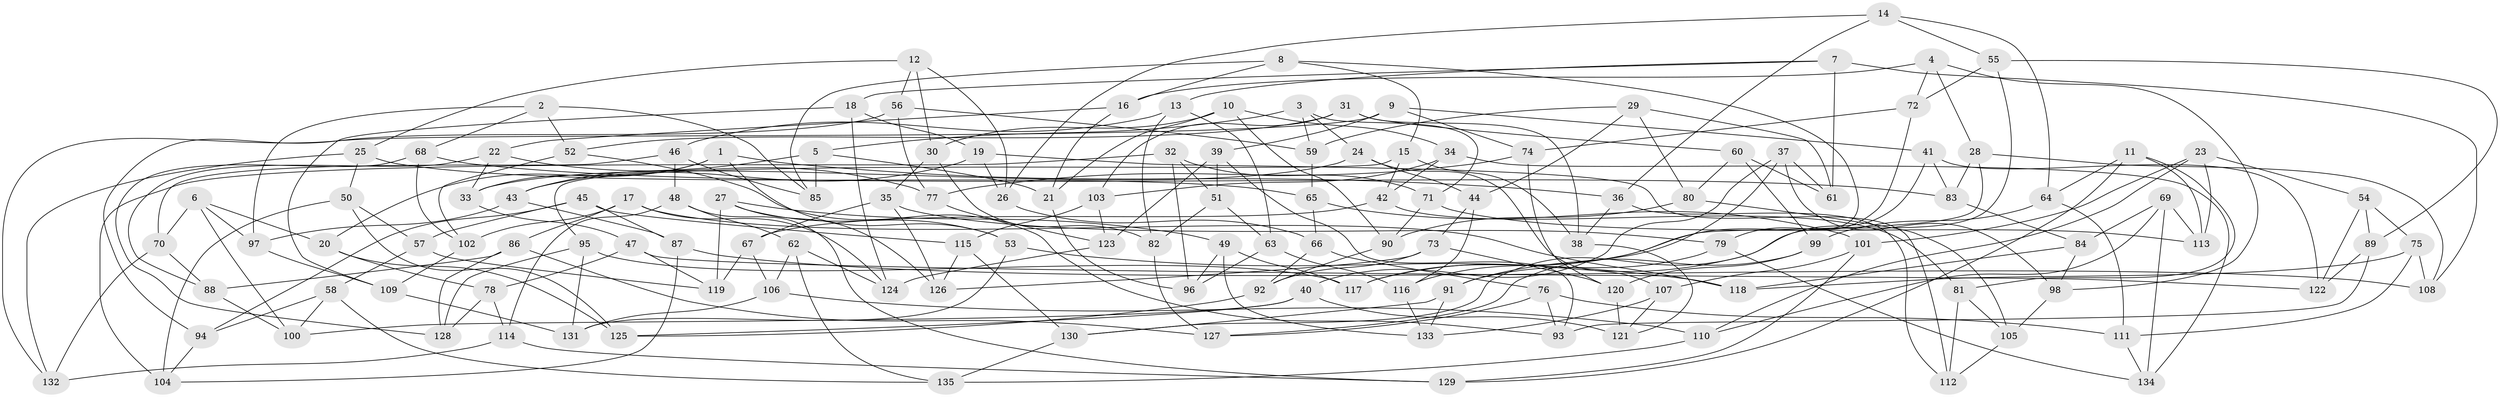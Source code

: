 // Generated by graph-tools (version 1.1) at 2025/02/03/09/25 03:02:53]
// undirected, 135 vertices, 270 edges
graph export_dot {
graph [start="1"]
  node [color=gray90,style=filled];
  1;
  2;
  3;
  4;
  5;
  6;
  7;
  8;
  9;
  10;
  11;
  12;
  13;
  14;
  15;
  16;
  17;
  18;
  19;
  20;
  21;
  22;
  23;
  24;
  25;
  26;
  27;
  28;
  29;
  30;
  31;
  32;
  33;
  34;
  35;
  36;
  37;
  38;
  39;
  40;
  41;
  42;
  43;
  44;
  45;
  46;
  47;
  48;
  49;
  50;
  51;
  52;
  53;
  54;
  55;
  56;
  57;
  58;
  59;
  60;
  61;
  62;
  63;
  64;
  65;
  66;
  67;
  68;
  69;
  70;
  71;
  72;
  73;
  74;
  75;
  76;
  77;
  78;
  79;
  80;
  81;
  82;
  83;
  84;
  85;
  86;
  87;
  88;
  89;
  90;
  91;
  92;
  93;
  94;
  95;
  96;
  97;
  98;
  99;
  100;
  101;
  102;
  103;
  104;
  105;
  106;
  107;
  108;
  109;
  110;
  111;
  112;
  113;
  114;
  115;
  116;
  117;
  118;
  119;
  120;
  121;
  122;
  123;
  124;
  125;
  126;
  127;
  128;
  129;
  130;
  131;
  132;
  133;
  134;
  135;
  1 -- 33;
  1 -- 20;
  1 -- 53;
  1 -- 36;
  2 -- 97;
  2 -- 52;
  2 -- 68;
  2 -- 85;
  3 -- 24;
  3 -- 59;
  3 -- 71;
  3 -- 5;
  4 -- 98;
  4 -- 16;
  4 -- 72;
  4 -- 28;
  5 -- 43;
  5 -- 85;
  5 -- 21;
  6 -- 100;
  6 -- 20;
  6 -- 70;
  6 -- 97;
  7 -- 13;
  7 -- 61;
  7 -- 18;
  7 -- 108;
  8 -- 85;
  8 -- 116;
  8 -- 16;
  8 -- 15;
  9 -- 41;
  9 -- 132;
  9 -- 74;
  9 -- 39;
  10 -- 90;
  10 -- 30;
  10 -- 21;
  10 -- 34;
  11 -- 81;
  11 -- 64;
  11 -- 129;
  11 -- 113;
  12 -- 56;
  12 -- 26;
  12 -- 25;
  12 -- 30;
  13 -- 82;
  13 -- 46;
  13 -- 63;
  14 -- 55;
  14 -- 36;
  14 -- 26;
  14 -- 64;
  15 -- 42;
  15 -- 38;
  15 -- 95;
  16 -- 22;
  16 -- 21;
  17 -- 86;
  17 -- 102;
  17 -- 124;
  17 -- 118;
  18 -- 19;
  18 -- 124;
  18 -- 109;
  19 -- 26;
  19 -- 112;
  19 -- 43;
  20 -- 78;
  20 -- 125;
  21 -- 96;
  22 -- 33;
  22 -- 77;
  22 -- 88;
  23 -- 110;
  23 -- 54;
  23 -- 113;
  23 -- 101;
  24 -- 107;
  24 -- 33;
  24 -- 44;
  25 -- 132;
  25 -- 50;
  25 -- 65;
  26 -- 66;
  27 -- 126;
  27 -- 53;
  27 -- 49;
  27 -- 119;
  28 -- 108;
  28 -- 83;
  28 -- 117;
  29 -- 59;
  29 -- 61;
  29 -- 44;
  29 -- 80;
  30 -- 82;
  30 -- 35;
  31 -- 52;
  31 -- 103;
  31 -- 60;
  31 -- 38;
  32 -- 104;
  32 -- 51;
  32 -- 71;
  32 -- 96;
  33 -- 47;
  34 -- 42;
  34 -- 103;
  34 -- 134;
  35 -- 67;
  35 -- 79;
  35 -- 126;
  36 -- 38;
  36 -- 112;
  37 -- 61;
  37 -- 91;
  37 -- 40;
  37 -- 98;
  38 -- 121;
  39 -- 93;
  39 -- 51;
  39 -- 123;
  40 -- 121;
  40 -- 100;
  40 -- 125;
  41 -- 122;
  41 -- 130;
  41 -- 83;
  42 -- 81;
  42 -- 67;
  43 -- 97;
  43 -- 87;
  44 -- 116;
  44 -- 73;
  45 -- 87;
  45 -- 94;
  45 -- 57;
  45 -- 115;
  46 -- 48;
  46 -- 85;
  46 -- 70;
  47 -- 119;
  47 -- 122;
  47 -- 78;
  48 -- 62;
  48 -- 129;
  48 -- 114;
  49 -- 96;
  49 -- 117;
  49 -- 133;
  50 -- 57;
  50 -- 125;
  50 -- 104;
  51 -- 82;
  51 -- 63;
  52 -- 102;
  52 -- 93;
  53 -- 118;
  53 -- 131;
  54 -- 122;
  54 -- 75;
  54 -- 89;
  55 -- 72;
  55 -- 117;
  55 -- 89;
  56 -- 77;
  56 -- 59;
  56 -- 94;
  57 -- 58;
  57 -- 119;
  58 -- 100;
  58 -- 135;
  58 -- 94;
  59 -- 65;
  60 -- 99;
  60 -- 61;
  60 -- 80;
  62 -- 106;
  62 -- 124;
  62 -- 135;
  63 -- 96;
  63 -- 116;
  64 -- 99;
  64 -- 111;
  65 -- 101;
  65 -- 66;
  66 -- 92;
  66 -- 76;
  67 -- 106;
  67 -- 119;
  68 -- 128;
  68 -- 83;
  68 -- 102;
  69 -- 84;
  69 -- 110;
  69 -- 113;
  69 -- 134;
  70 -- 88;
  70 -- 132;
  71 -- 90;
  71 -- 113;
  72 -- 79;
  72 -- 74;
  73 -- 92;
  73 -- 126;
  73 -- 120;
  74 -- 77;
  74 -- 120;
  75 -- 118;
  75 -- 108;
  75 -- 111;
  76 -- 93;
  76 -- 111;
  76 -- 127;
  77 -- 123;
  78 -- 114;
  78 -- 128;
  79 -- 134;
  79 -- 91;
  80 -- 90;
  80 -- 105;
  81 -- 112;
  81 -- 105;
  82 -- 127;
  83 -- 84;
  84 -- 98;
  84 -- 118;
  86 -- 128;
  86 -- 88;
  86 -- 127;
  87 -- 104;
  87 -- 108;
  88 -- 100;
  89 -- 93;
  89 -- 122;
  90 -- 92;
  91 -- 133;
  91 -- 130;
  92 -- 125;
  94 -- 104;
  95 -- 128;
  95 -- 117;
  95 -- 131;
  97 -- 109;
  98 -- 105;
  99 -- 127;
  99 -- 120;
  101 -- 107;
  101 -- 129;
  102 -- 109;
  103 -- 115;
  103 -- 123;
  105 -- 112;
  106 -- 110;
  106 -- 131;
  107 -- 121;
  107 -- 133;
  109 -- 131;
  110 -- 135;
  111 -- 134;
  114 -- 132;
  114 -- 129;
  115 -- 130;
  115 -- 126;
  116 -- 133;
  120 -- 121;
  123 -- 124;
  130 -- 135;
}
